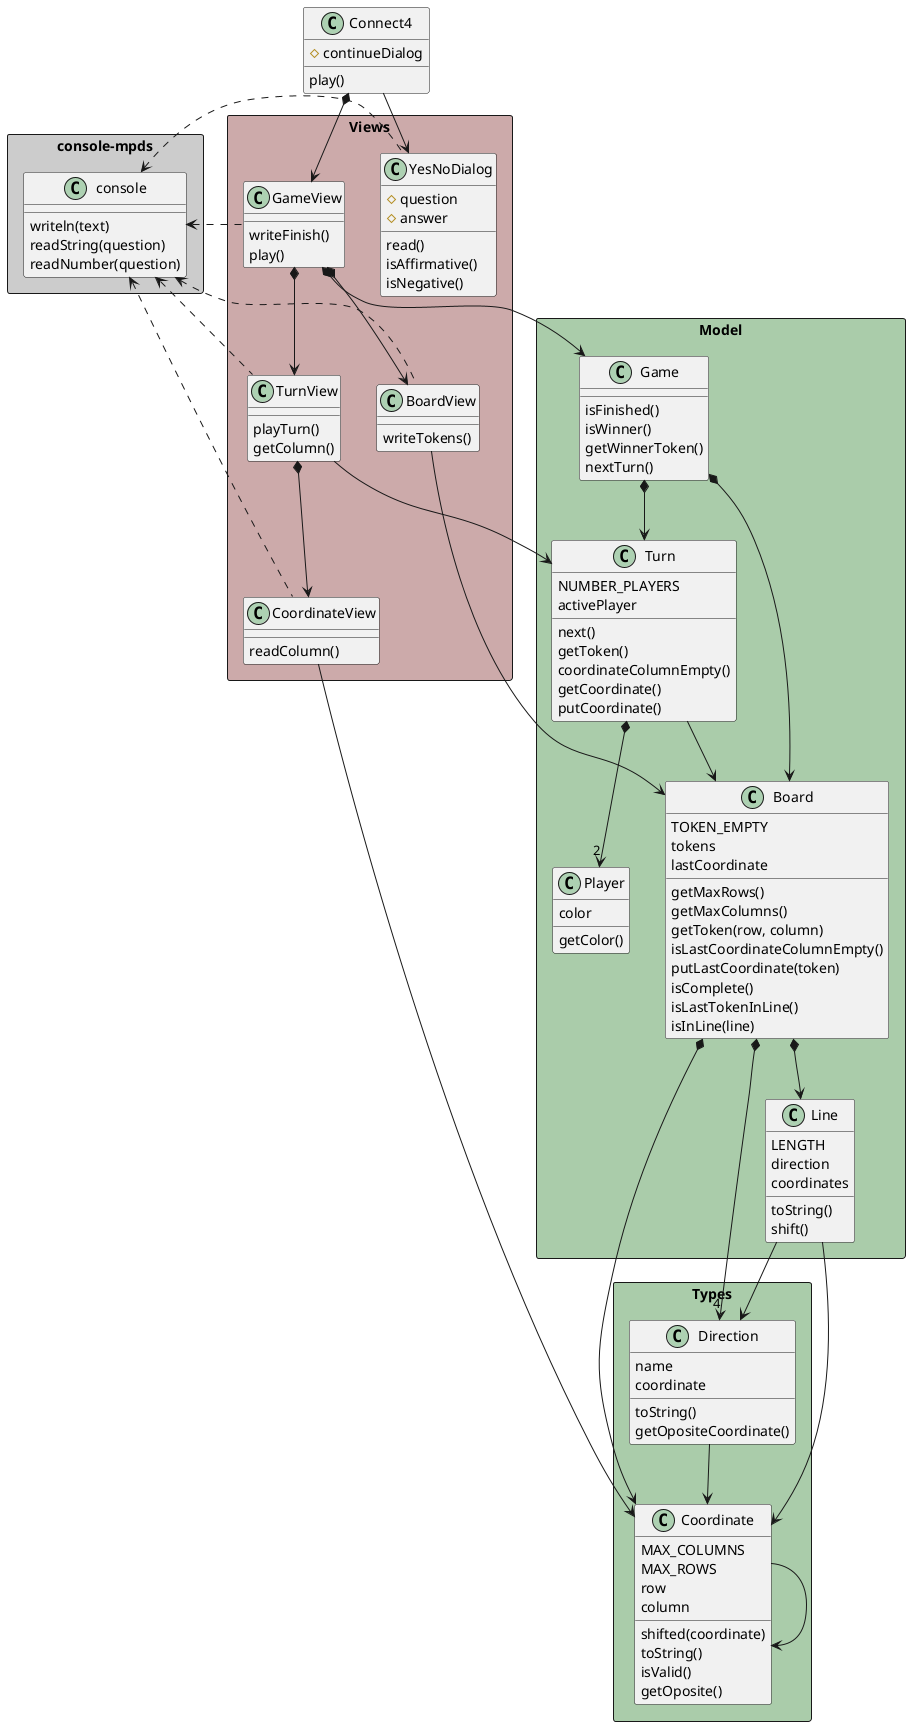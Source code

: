 @startuml connect4_constructorFunction_classdiagram

package "console-mpds" <<Rectangle>> #ccc {
    class console {
        writeln(text)
        readString(question)
        readNumber(question)
    }
}

package "Types" <<Rectangle>> #aca {
    class Coordinate {
        MAX_COLUMNS
        MAX_ROWS
        row
        column
        shifted(coordinate)
        toString()
        isValid()
        getOposite()
    }

    class Direction {
        name
        coordinate
        toString()
        getOpositeCoordinate()
    }
}

package "Model" <<Rectangle>> #aca {
    class Line {
        LENGTH
        direction
        coordinates
        toString()
        shift()
    }

    class Board {
        TOKEN_EMPTY
        tokens
        lastCoordinate
        getMaxRows()
        getMaxColumns()
        getToken(row, column)
        isLastCoordinateColumnEmpty()
        putLastCoordinate(token)
        isComplete()
        isLastTokenInLine()
        isInLine(line)
    }

    class Player{
        color
        getColor()
    }

    class Turn{
        NUMBER_PLAYERS
        activePlayer
        next()
        getToken()
        coordinateColumnEmpty()
        getCoordinate()
        putCoordinate()
    }

    class Game {
        isFinished()
        isWinner()
        getWinnerToken()
        nextTurn()
    }
}

package "Views" <<Rectangle>> #caa {
    class CoordinateView {
        readColumn()
    }

    class BoardView{
        writeTokens()
    }

    class TurnView {
        playTurn()
        getColumn()
    }

    class GameView {
        writeFinish()
        play()
    }

    class YesNoDialog {
        #question
        #answer
        read()
        isAffirmative()
        isNegative()
    }
}

class Connect4 {
    #continueDialog
    play()
}

Coordinate -> Coordinate

CoordinateView -> Coordinate

Direction -down-> Coordinate

Line -down-> Coordinate
Line -down-> Direction

Board *-down-> Coordinate
Board *-down-> "4" Direction
Board *-down-> Line

BoardView -down-> Board

Turn *-down-> "2" Player
Turn -down-> Board

TurnView -down-> Turn
TurnView *-down-> CoordinateView

Game *-down-> Board
Game *-down-> Turn

GameView *-down-> Game
GameView *-down-> BoardView
GameView *-down-> TurnView

Connect4 -down-> YesNoDialog
Connect4 *-down-> GameView

YesNoDialog .-l-> console
GameView .-l-> console
BoardView .-l-> console
TurnView .-l-> console
CoordinateView .-l-> console

@enduml